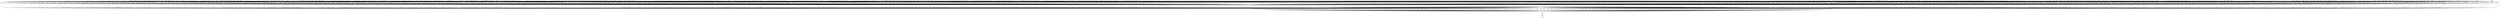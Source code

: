 digraph {
	ID00000 -> ID00166 ;
	ID00093 -> ID00166 ;
	ID00147 -> ID00167 ;
	ID00000 -> ID00167 ;
	ID00001 -> ID00168 ;
	ID00050 -> ID00168 ;
	ID00070 -> ID00169 ;
	ID00001 -> ID00169 ;
	ID00001 -> ID00170 ;
	ID00103 -> ID00170 ;
	ID00126 -> ID00171 ;
	ID00001 -> ID00171 ;
	ID00136 -> ID00172 ;
	ID00001 -> ID00172 ;
	ID00012 -> ID00173 ;
	ID00002 -> ID00173 ;
	ID00002 -> ID00174 ;
	ID00022 -> ID00174 ;
	ID00035 -> ID00175 ;
	ID00002 -> ID00175 ;
	ID00002 -> ID00176 ;
	ID00066 -> ID00176 ;
	ID00002 -> ID00177 ;
	ID00092 -> ID00177 ;
	ID00105 -> ID00178 ;
	ID00002 -> ID00178 ;
	ID00137 -> ID00179 ;
	ID00002 -> ID00179 ;
	ID00148 -> ID00180 ;
	ID00002 -> ID00180 ;
	ID00012 -> ID00181 ;
	ID00003 -> ID00181 ;
	ID00035 -> ID00182 ;
	ID00003 -> ID00182 ;
	ID00043 -> ID00183 ;
	ID00003 -> ID00183 ;
	ID00080 -> ID00184 ;
	ID00003 -> ID00184 ;
	ID00103 -> ID00185 ;
	ID00003 -> ID00185 ;
	ID00004 -> ID00186 ;
	ID00029 -> ID00186 ;
	ID00051 -> ID00187 ;
	ID00004 -> ID00187 ;
	ID00119 -> ID00188 ;
	ID00004 -> ID00188 ;
	ID00004 -> ID00189 ;
	ID00134 -> ID00189 ;
	ID00005 -> ID00190 ;
	ID00039 -> ID00190 ;
	ID00094 -> ID00191 ;
	ID00005 -> ID00191 ;
	ID00119 -> ID00192 ;
	ID00005 -> ID00192 ;
	ID00157 -> ID00193 ;
	ID00005 -> ID00193 ;
	ID00158 -> ID00194 ;
	ID00005 -> ID00194 ;
	ID00165 -> ID00195 ;
	ID00005 -> ID00195 ;
	ID00006 -> ID00196 ;
	ID00085 -> ID00196 ;
	ID00148 -> ID00197 ;
	ID00006 -> ID00197 ;
	ID00022 -> ID00198 ;
	ID00007 -> ID00198 ;
	ID00025 -> ID00199 ;
	ID00007 -> ID00199 ;
	ID00044 -> ID00200 ;
	ID00007 -> ID00200 ;
	ID00075 -> ID00201 ;
	ID00007 -> ID00201 ;
	ID00082 -> ID00202 ;
	ID00007 -> ID00202 ;
	ID00101 -> ID00203 ;
	ID00007 -> ID00203 ;
	ID00105 -> ID00204 ;
	ID00007 -> ID00204 ;
	ID00129 -> ID00205 ;
	ID00007 -> ID00205 ;
	ID00132 -> ID00206 ;
	ID00007 -> ID00206 ;
	ID00158 -> ID00207 ;
	ID00007 -> ID00207 ;
	ID00002 -> ID00208 ;
	ID00008 -> ID00208 ;
	ID00039 -> ID00209 ;
	ID00008 -> ID00209 ;
	ID00088 -> ID00210 ;
	ID00008 -> ID00210 ;
	ID00109 -> ID00211 ;
	ID00008 -> ID00211 ;
	ID00128 -> ID00212 ;
	ID00008 -> ID00212 ;
	ID00020 -> ID00213 ;
	ID00009 -> ID00213 ;
	ID00043 -> ID00214 ;
	ID00009 -> ID00214 ;
	ID00074 -> ID00215 ;
	ID00009 -> ID00215 ;
	ID00115 -> ID00216 ;
	ID00009 -> ID00216 ;
	ID00000 -> ID00217 ;
	ID00010 -> ID00217 ;
	ID00010 -> ID00218 ;
	ID00019 -> ID00218 ;
	ID00030 -> ID00219 ;
	ID00010 -> ID00219 ;
	ID00034 -> ID00220 ;
	ID00010 -> ID00220 ;
	ID00137 -> ID00221 ;
	ID00010 -> ID00221 ;
	ID00010 -> ID00222 ;
	ID00141 -> ID00222 ;
	ID00021 -> ID00223 ;
	ID00011 -> ID00223 ;
	ID00011 -> ID00224 ;
	ID00029 -> ID00224 ;
	ID00011 -> ID00225 ;
	ID00051 -> ID00225 ;
	ID00011 -> ID00226 ;
	ID00052 -> ID00226 ;
	ID00094 -> ID00227 ;
	ID00011 -> ID00227 ;
	ID00012 -> ID00228 ;
	ID00128 -> ID00228 ;
	ID00148 -> ID00229 ;
	ID00012 -> ID00229 ;
	ID00013 -> ID00230 ;
	ID00008 -> ID00230 ;
	ID00040 -> ID00231 ;
	ID00013 -> ID00231 ;
	ID00013 -> ID00232 ;
	ID00072 -> ID00232 ;
	ID00118 -> ID00233 ;
	ID00013 -> ID00233 ;
	ID00124 -> ID00234 ;
	ID00013 -> ID00234 ;
	ID00013 -> ID00235 ;
	ID00131 -> ID00235 ;
	ID00013 -> ID00236 ;
	ID00154 -> ID00236 ;
	ID00014 -> ID00237 ;
	ID00003 -> ID00237 ;
	ID00101 -> ID00238 ;
	ID00014 -> ID00238 ;
	ID00109 -> ID00239 ;
	ID00014 -> ID00239 ;
	ID00113 -> ID00240 ;
	ID00014 -> ID00240 ;
	ID00139 -> ID00241 ;
	ID00014 -> ID00241 ;
	ID00014 -> ID00242 ;
	ID00142 -> ID00242 ;
	ID00005 -> ID00243 ;
	ID00015 -> ID00243 ;
	ID00044 -> ID00244 ;
	ID00015 -> ID00244 ;
	ID00088 -> ID00245 ;
	ID00015 -> ID00245 ;
	ID00103 -> ID00246 ;
	ID00015 -> ID00246 ;
	ID00015 -> ID00247 ;
	ID00111 -> ID00247 ;
	ID00137 -> ID00248 ;
	ID00015 -> ID00248 ;
	ID00015 -> ID00249 ;
	ID00151 -> ID00249 ;
	ID00016 -> ID00250 ;
	ID00120 -> ID00250 ;
	ID00035 -> ID00251 ;
	ID00017 -> ID00251 ;
	ID00094 -> ID00252 ;
	ID00017 -> ID00252 ;
	ID00117 -> ID00253 ;
	ID00017 -> ID00253 ;
	ID00126 -> ID00254 ;
	ID00017 -> ID00254 ;
	ID00017 -> ID00255 ;
	ID00131 -> ID00255 ;
	ID00017 -> ID00256 ;
	ID00153 -> ID00256 ;
	ID00078 -> ID00257 ;
	ID00018 -> ID00257 ;
	ID00114 -> ID00258 ;
	ID00018 -> ID00258 ;
	ID00116 -> ID00259 ;
	ID00018 -> ID00259 ;
	ID00009 -> ID00260 ;
	ID00019 -> ID00260 ;
	ID00030 -> ID00261 ;
	ID00019 -> ID00261 ;
	ID00108 -> ID00262 ;
	ID00019 -> ID00262 ;
	ID00109 -> ID00263 ;
	ID00019 -> ID00263 ;
	ID00111 -> ID00264 ;
	ID00019 -> ID00264 ;
	ID00120 -> ID00265 ;
	ID00019 -> ID00265 ;
	ID00020 -> ID00266 ;
	ID00020 -> ID00267 ;
	ID00023 -> ID00267 ;
	ID00126 -> ID00268 ;
	ID00020 -> ID00268 ;
	ID00147 -> ID00269 ;
	ID00020 -> ID00269 ;
	ID00021 -> ID00270 ;
	ID00011 -> ID00270 ;
	ID00021 -> ID00271 ;
	ID00013 -> ID00271 ;
	ID00097 -> ID00272 ;
	ID00021 -> ID00272 ;
	ID00022 -> ID00273 ;
	ID00056 -> ID00273 ;
	ID00022 -> ID00274 ;
	ID00083 -> ID00274 ;
	ID00116 -> ID00275 ;
	ID00022 -> ID00275 ;
	ID00022 -> ID00276 ;
	ID00158 -> ID00276 ;
	ID00023 -> ID00277 ;
	ID00027 -> ID00277 ;
	ID00023 -> ID00278 ;
	ID00073 -> ID00278 ;
	ID00023 -> ID00279 ;
	ID00077 -> ID00279 ;
	ID00081 -> ID00280 ;
	ID00023 -> ID00280 ;
	ID00023 -> ID00281 ;
	ID00083 -> ID00281 ;
	ID00115 -> ID00282 ;
	ID00023 -> ID00282 ;
	ID00023 -> ID00283 ;
	ID00123 -> ID00283 ;
	ID00129 -> ID00284 ;
	ID00023 -> ID00284 ;
	ID00023 -> ID00285 ;
	ID00130 -> ID00285 ;
	ID00024 -> ID00286 ;
	ID00028 -> ID00286 ;
	ID00044 -> ID00287 ;
	ID00024 -> ID00287 ;
	ID00024 -> ID00288 ;
	ID00056 -> ID00288 ;
	ID00024 -> ID00289 ;
	ID00091 -> ID00289 ;
	ID00017 -> ID00290 ;
	ID00026 -> ID00290 ;
	ID00061 -> ID00291 ;
	ID00026 -> ID00291 ;
	ID00096 -> ID00292 ;
	ID00026 -> ID00292 ;
	ID00117 -> ID00293 ;
	ID00026 -> ID00293 ;
	ID00010 -> ID00294 ;
	ID00027 -> ID00294 ;
	ID00032 -> ID00295 ;
	ID00027 -> ID00295 ;
	ID00044 -> ID00296 ;
	ID00027 -> ID00296 ;
	ID00108 -> ID00297 ;
	ID00027 -> ID00297 ;
	ID00146 -> ID00298 ;
	ID00027 -> ID00298 ;
	ID00000 -> ID00299 ;
	ID00028 -> ID00299 ;
	ID00028 -> ID00300 ;
	ID00049 -> ID00300 ;
	ID00028 -> ID00301 ;
	ID00067 -> ID00301 ;
	ID00028 -> ID00302 ;
	ID00084 -> ID00302 ;
	ID00046 -> ID00303 ;
	ID00030 -> ID00303 ;
	ID00126 -> ID00304 ;
	ID00030 -> ID00304 ;
	ID00002 -> ID00305 ;
	ID00031 -> ID00305 ;
	ID00031 -> ID00306 ;
	ID00047 -> ID00306 ;
	ID00032 -> ID00307 ;
	ID00000 -> ID00307 ;
	ID00032 -> ID00308 ;
	ID00062 -> ID00308 ;
	ID00032 -> ID00309 ;
	ID00078 -> ID00309 ;
	ID00032 -> ID00310 ;
	ID00160 -> ID00310 ;
	ID00033 -> ID00311 ;
	ID00031 -> ID00311 ;
	ID00059 -> ID00312 ;
	ID00033 -> ID00312 ;
	ID00033 -> ID00313 ;
	ID00083 -> ID00313 ;
	ID00034 -> ID00314 ;
	ID00078 -> ID00314 ;
	ID00034 -> ID00315 ;
	ID00121 -> ID00315 ;
	ID00034 -> ID00316 ;
	ID00133 -> ID00316 ;
	ID00034 -> ID00317 ;
	ID00148 -> ID00317 ;
	ID00035 -> ID00318 ;
	ID00038 -> ID00318 ;
	ID00035 -> ID00319 ;
	ID00048 -> ID00319 ;
	ID00035 -> ID00320 ;
	ID00062 -> ID00320 ;
	ID00035 -> ID00321 ;
	ID00064 -> ID00321 ;
	ID00035 -> ID00322 ;
	ID00142 -> ID00322 ;
	ID00035 -> ID00323 ;
	ID00156 -> ID00323 ;
	ID00058 -> ID00324 ;
	ID00036 -> ID00324 ;
	ID00070 -> ID00325 ;
	ID00036 -> ID00325 ;
	ID00036 -> ID00326 ;
	ID00163 -> ID00326 ;
	ID00015 -> ID00327 ;
	ID00037 -> ID00327 ;
	ID00040 -> ID00328 ;
	ID00037 -> ID00328 ;
	ID00057 -> ID00329 ;
	ID00037 -> ID00329 ;
	ID00081 -> ID00330 ;
	ID00037 -> ID00330 ;
	ID00148 -> ID00331 ;
	ID00037 -> ID00331 ;
	ID00051 -> ID00332 ;
	ID00038 -> ID00332 ;
	ID00038 -> ID00333 ;
	ID00083 -> ID00333 ;
	ID00118 -> ID00334 ;
	ID00038 -> ID00334 ;
	ID00038 -> ID00335 ;
	ID00143 -> ID00335 ;
	ID00023 -> ID00336 ;
	ID00039 -> ID00336 ;
	ID00039 -> ID00337 ;
	ID00078 -> ID00338 ;
	ID00039 -> ID00338 ;
	ID00079 -> ID00339 ;
	ID00039 -> ID00339 ;
	ID00039 -> ID00340 ;
	ID00093 -> ID00340 ;
	ID00114 -> ID00341 ;
	ID00039 -> ID00341 ;
	ID00151 -> ID00342 ;
	ID00039 -> ID00342 ;
	ID00154 -> ID00343 ;
	ID00039 -> ID00343 ;
	ID00040 -> ID00344 ;
	ID00049 -> ID00344 ;
	ID00098 -> ID00345 ;
	ID00040 -> ID00345 ;
	ID00040 -> ID00346 ;
	ID00154 -> ID00346 ;
	ID00040 -> ID00347 ;
	ID00155 -> ID00347 ;
	ID00021 -> ID00348 ;
	ID00041 -> ID00348 ;
	ID00022 -> ID00349 ;
	ID00041 -> ID00349 ;
	ID00058 -> ID00350 ;
	ID00041 -> ID00350 ;
	ID00041 -> ID00351 ;
	ID00078 -> ID00351 ;
	ID00082 -> ID00352 ;
	ID00041 -> ID00352 ;
	ID00041 -> ID00353 ;
	ID00133 -> ID00353 ;
	ID00042 -> ID00354 ;
	ID00006 -> ID00354 ;
	ID00042 -> ID00355 ;
	ID00164 -> ID00355 ;
	ID00043 -> ID00356 ;
	ID00015 -> ID00356 ;
	ID00043 -> ID00357 ;
	ID00066 -> ID00357 ;
	ID00043 -> ID00358 ;
	ID00121 -> ID00358 ;
	ID00043 -> ID00359 ;
	ID00126 -> ID00359 ;
	ID00043 -> ID00360 ;
	ID00152 -> ID00360 ;
	ID00043 -> ID00361 ;
	ID00165 -> ID00361 ;
	ID00044 -> ID00362 ;
	ID00061 -> ID00362 ;
	ID00044 -> ID00363 ;
	ID00165 -> ID00363 ;
	ID00045 -> ID00364 ;
	ID00121 -> ID00364 ;
	ID00045 -> ID00365 ;
	ID00123 -> ID00365 ;
	ID00148 -> ID00366 ;
	ID00045 -> ID00366 ;
	ID00136 -> ID00367 ;
	ID00046 -> ID00367 ;
	ID00046 -> ID00368 ;
	ID00154 -> ID00368 ;
	ID00029 -> ID00369 ;
	ID00047 -> ID00369 ;
	ID00047 -> ID00370 ;
	ID00039 -> ID00370 ;
	ID00047 -> ID00371 ;
	ID00083 -> ID00371 ;
	ID00097 -> ID00372 ;
	ID00047 -> ID00372 ;
	ID00102 -> ID00373 ;
	ID00047 -> ID00373 ;
	ID00147 -> ID00374 ;
	ID00047 -> ID00374 ;
	ID00160 -> ID00375 ;
	ID00047 -> ID00375 ;
	ID00058 -> ID00376 ;
	ID00048 -> ID00376 ;
	ID00048 -> ID00377 ;
	ID00068 -> ID00377 ;
	ID00090 -> ID00378 ;
	ID00048 -> ID00378 ;
	ID00110 -> ID00379 ;
	ID00048 -> ID00379 ;
	ID00153 -> ID00380 ;
	ID00048 -> ID00380 ;
	ID00040 -> ID00381 ;
	ID00049 -> ID00381 ;
	ID00089 -> ID00382 ;
	ID00049 -> ID00382 ;
	ID00050 -> ID00383 ;
	ID00048 -> ID00383 ;
	ID00081 -> ID00384 ;
	ID00050 -> ID00384 ;
	ID00089 -> ID00385 ;
	ID00050 -> ID00385 ;
	ID00114 -> ID00386 ;
	ID00050 -> ID00386 ;
	ID00117 -> ID00387 ;
	ID00050 -> ID00387 ;
	ID00050 -> ID00388 ;
	ID00145 -> ID00388 ;
	ID00059 -> ID00389 ;
	ID00051 -> ID00389 ;
	ID00095 -> ID00390 ;
	ID00051 -> ID00390 ;
	ID00118 -> ID00391 ;
	ID00051 -> ID00391 ;
	ID00052 -> ID00392 ;
	ID00037 -> ID00392 ;
	ID00042 -> ID00393 ;
	ID00052 -> ID00393 ;
	ID00115 -> ID00394 ;
	ID00052 -> ID00394 ;
	ID00053 -> ID00395 ;
	ID00039 -> ID00395 ;
	ID00059 -> ID00396 ;
	ID00053 -> ID00396 ;
	ID00082 -> ID00397 ;
	ID00053 -> ID00397 ;
	ID00099 -> ID00398 ;
	ID00053 -> ID00398 ;
	ID00053 -> ID00399 ;
	ID00134 -> ID00399 ;
	ID00147 -> ID00400 ;
	ID00053 -> ID00400 ;
	ID00053 -> ID00401 ;
	ID00163 -> ID00401 ;
	ID00016 -> ID00402 ;
	ID00054 -> ID00402 ;
	ID00037 -> ID00403 ;
	ID00054 -> ID00403 ;
	ID00101 -> ID00404 ;
	ID00054 -> ID00404 ;
	ID00150 -> ID00405 ;
	ID00054 -> ID00405 ;
	ID00081 -> ID00406 ;
	ID00055 -> ID00406 ;
	ID00110 -> ID00407 ;
	ID00055 -> ID00407 ;
	ID00156 -> ID00408 ;
	ID00055 -> ID00408 ;
	ID00004 -> ID00409 ;
	ID00056 -> ID00409 ;
	ID00056 -> ID00410 ;
	ID00037 -> ID00410 ;
	ID00056 -> ID00411 ;
	ID00055 -> ID00411 ;
	ID00060 -> ID00412 ;
	ID00056 -> ID00412 ;
	ID00056 -> ID00413 ;
	ID00150 -> ID00413 ;
	ID00057 -> ID00414 ;
	ID00072 -> ID00414 ;
	ID00105 -> ID00415 ;
	ID00057 -> ID00415 ;
	ID00156 -> ID00416 ;
	ID00057 -> ID00416 ;
	ID00058 -> ID00417 ;
	ID00027 -> ID00417 ;
	ID00058 -> ID00418 ;
	ID00056 -> ID00418 ;
	ID00127 -> ID00419 ;
	ID00058 -> ID00419 ;
	ID00059 -> ID00420 ;
	ID00090 -> ID00420 ;
	ID00060 -> ID00421 ;
	ID00036 -> ID00421 ;
	ID00060 -> ID00422 ;
	ID00063 -> ID00422 ;
	ID00114 -> ID00423 ;
	ID00060 -> ID00423 ;
	ID00060 -> ID00424 ;
	ID00131 -> ID00424 ;
	ID00060 -> ID00425 ;
	ID00165 -> ID00425 ;
	ID00020 -> ID00426 ;
	ID00061 -> ID00426 ;
	ID00044 -> ID00427 ;
	ID00061 -> ID00427 ;
	ID00061 -> ID00428 ;
	ID00075 -> ID00428 ;
	ID00125 -> ID00429 ;
	ID00061 -> ID00429 ;
	ID00061 -> ID00430 ;
	ID00150 -> ID00430 ;
	ID00041 -> ID00431 ;
	ID00062 -> ID00431 ;
	ID00109 -> ID00432 ;
	ID00062 -> ID00432 ;
	ID00063 -> ID00433 ;
	ID00123 -> ID00433 ;
	ID00130 -> ID00434 ;
	ID00063 -> ID00434 ;
	ID00063 -> ID00435 ;
	ID00142 -> ID00435 ;
	ID00147 -> ID00436 ;
	ID00063 -> ID00436 ;
	ID00063 -> ID00437 ;
	ID00150 -> ID00437 ;
	ID00158 -> ID00438 ;
	ID00063 -> ID00438 ;
	ID00064 -> ID00439 ;
	ID00049 -> ID00439 ;
	ID00087 -> ID00440 ;
	ID00064 -> ID00440 ;
	ID00102 -> ID00441 ;
	ID00064 -> ID00441 ;
	ID00126 -> ID00442 ;
	ID00064 -> ID00442 ;
	ID00130 -> ID00443 ;
	ID00064 -> ID00443 ;
	ID00064 -> ID00444 ;
	ID00133 -> ID00444 ;
	ID00140 -> ID00445 ;
	ID00064 -> ID00445 ;
	ID00017 -> ID00446 ;
	ID00065 -> ID00446 ;
	ID00122 -> ID00447 ;
	ID00065 -> ID00447 ;
	ID00139 -> ID00448 ;
	ID00065 -> ID00448 ;
	ID00141 -> ID00449 ;
	ID00065 -> ID00449 ;
	ID00021 -> ID00450 ;
	ID00066 -> ID00450 ;
	ID00022 -> ID00451 ;
	ID00066 -> ID00451 ;
	ID00158 -> ID00452 ;
	ID00066 -> ID00452 ;
	ID00164 -> ID00453 ;
	ID00066 -> ID00453 ;
	ID00002 -> ID00454 ;
	ID00067 -> ID00454 ;
	ID00047 -> ID00455 ;
	ID00067 -> ID00455 ;
	ID00058 -> ID00456 ;
	ID00067 -> ID00456 ;
	ID00072 -> ID00457 ;
	ID00067 -> ID00457 ;
	ID00084 -> ID00458 ;
	ID00067 -> ID00458 ;
	ID00120 -> ID00459 ;
	ID00067 -> ID00459 ;
	ID00069 -> ID00460 ;
	ID00003 -> ID00460 ;
	ID00069 -> ID00461 ;
	ID00059 -> ID00461 ;
	ID00069 -> ID00462 ;
	ID00139 -> ID00462 ;
	ID00070 -> ID00463 ;
	ID00049 -> ID00463 ;
	ID00070 -> ID00464 ;
	ID00059 -> ID00464 ;
	ID00070 -> ID00465 ;
	ID00075 -> ID00465 ;
	ID00070 -> ID00466 ;
	ID00138 -> ID00466 ;
	ID00071 -> ID00467 ;
	ID00074 -> ID00467 ;
	ID00071 -> ID00468 ;
	ID00104 -> ID00468 ;
	ID00127 -> ID00469 ;
	ID00071 -> ID00469 ;
	ID00071 -> ID00470 ;
	ID00131 -> ID00470 ;
	ID00071 -> ID00471 ;
	ID00136 -> ID00471 ;
	ID00113 -> ID00472 ;
	ID00072 -> ID00472 ;
	ID00138 -> ID00473 ;
	ID00072 -> ID00473 ;
	ID00017 -> ID00474 ;
	ID00073 -> ID00474 ;
	ID00129 -> ID00475 ;
	ID00073 -> ID00475 ;
	ID00138 -> ID00476 ;
	ID00073 -> ID00476 ;
	ID00074 -> ID00477 ;
	ID00068 -> ID00477 ;
	ID00119 -> ID00478 ;
	ID00074 -> ID00478 ;
	ID00159 -> ID00479 ;
	ID00074 -> ID00479 ;
	ID00021 -> ID00480 ;
	ID00075 -> ID00480 ;
	ID00077 -> ID00481 ;
	ID00075 -> ID00481 ;
	ID00076 -> ID00482 ;
	ID00067 -> ID00482 ;
	ID00148 -> ID00483 ;
	ID00076 -> ID00483 ;
	ID00010 -> ID00484 ;
	ID00077 -> ID00484 ;
	ID00023 -> ID00485 ;
	ID00077 -> ID00485 ;
	ID00026 -> ID00486 ;
	ID00077 -> ID00486 ;
	ID00088 -> ID00487 ;
	ID00077 -> ID00487 ;
	ID00041 -> ID00488 ;
	ID00078 -> ID00488 ;
	ID00078 -> ID00489 ;
	ID00064 -> ID00489 ;
	ID00071 -> ID00490 ;
	ID00078 -> ID00490 ;
	ID00119 -> ID00491 ;
	ID00079 -> ID00491 ;
	ID00080 -> ID00492 ;
	ID00041 -> ID00492 ;
	ID00080 -> ID00493 ;
	ID00042 -> ID00493 ;
	ID00080 -> ID00494 ;
	ID00064 -> ID00494 ;
	ID00080 -> ID00495 ;
	ID00119 -> ID00495 ;
	ID00127 -> ID00496 ;
	ID00080 -> ID00496 ;
	ID00081 -> ID00497 ;
	ID00011 -> ID00497 ;
	ID00081 -> ID00498 ;
	ID00016 -> ID00498 ;
	ID00081 -> ID00499 ;
	ID00027 -> ID00499 ;
	ID00081 -> ID00500 ;
	ID00087 -> ID00500 ;
	ID00108 -> ID00501 ;
	ID00081 -> ID00501 ;
	ID00082 -> ID00502 ;
	ID00047 -> ID00502 ;
	ID00082 -> ID00503 ;
	ID00098 -> ID00503 ;
	ID00082 -> ID00504 ;
	ID00104 -> ID00504 ;
	ID00082 -> ID00505 ;
	ID00162 -> ID00505 ;
	ID00083 -> ID00506 ;
	ID00112 -> ID00506 ;
	ID00141 -> ID00507 ;
	ID00083 -> ID00507 ;
	ID00015 -> ID00508 ;
	ID00084 -> ID00508 ;
	ID00035 -> ID00509 ;
	ID00084 -> ID00509 ;
	ID00084 -> ID00510 ;
	ID00065 -> ID00510 ;
	ID00080 -> ID00511 ;
	ID00084 -> ID00511 ;
	ID00117 -> ID00512 ;
	ID00084 -> ID00512 ;
	ID00148 -> ID00513 ;
	ID00084 -> ID00513 ;
	ID00000 -> ID00514 ;
	ID00085 -> ID00514 ;
	ID00002 -> ID00515 ;
	ID00085 -> ID00515 ;
	ID00018 -> ID00516 ;
	ID00085 -> ID00516 ;
	ID00054 -> ID00517 ;
	ID00085 -> ID00517 ;
	ID00065 -> ID00518 ;
	ID00085 -> ID00518 ;
	ID00074 -> ID00519 ;
	ID00085 -> ID00519 ;
	ID00122 -> ID00520 ;
	ID00085 -> ID00520 ;
	ID00135 -> ID00521 ;
	ID00085 -> ID00521 ;
	ID00137 -> ID00522 ;
	ID00085 -> ID00522 ;
	ID00035 -> ID00523 ;
	ID00086 -> ID00523 ;
	ID00069 -> ID00524 ;
	ID00086 -> ID00524 ;
	ID00074 -> ID00525 ;
	ID00086 -> ID00525 ;
	ID00101 -> ID00526 ;
	ID00086 -> ID00526 ;
	ID00115 -> ID00527 ;
	ID00086 -> ID00527 ;
	ID00117 -> ID00528 ;
	ID00086 -> ID00528 ;
	ID00154 -> ID00529 ;
	ID00086 -> ID00529 ;
	ID00026 -> ID00530 ;
	ID00087 -> ID00530 ;
	ID00041 -> ID00531 ;
	ID00087 -> ID00531 ;
	ID00113 -> ID00532 ;
	ID00087 -> ID00532 ;
	ID00069 -> ID00533 ;
	ID00088 -> ID00533 ;
	ID00031 -> ID00534 ;
	ID00089 -> ID00534 ;
	ID00080 -> ID00535 ;
	ID00089 -> ID00535 ;
	ID00128 -> ID00536 ;
	ID00089 -> ID00536 ;
	ID00020 -> ID00537 ;
	ID00090 -> ID00537 ;
	ID00115 -> ID00538 ;
	ID00090 -> ID00538 ;
	ID00143 -> ID00539 ;
	ID00090 -> ID00539 ;
	ID00153 -> ID00540 ;
	ID00090 -> ID00540 ;
	ID00077 -> ID00541 ;
	ID00091 -> ID00541 ;
	ID00115 -> ID00542 ;
	ID00091 -> ID00542 ;
	ID00133 -> ID00543 ;
	ID00091 -> ID00543 ;
	ID00022 -> ID00544 ;
	ID00092 -> ID00544 ;
	ID00036 -> ID00545 ;
	ID00092 -> ID00545 ;
	ID00050 -> ID00546 ;
	ID00092 -> ID00546 ;
	ID00132 -> ID00547 ;
	ID00092 -> ID00547 ;
	ID00050 -> ID00548 ;
	ID00093 -> ID00548 ;
	ID00074 -> ID00549 ;
	ID00093 -> ID00549 ;
	ID00136 -> ID00550 ;
	ID00093 -> ID00550 ;
	ID00094 -> ID00551 ;
	ID00030 -> ID00551 ;
	ID00094 -> ID00552 ;
	ID00059 -> ID00552 ;
	ID00094 -> ID00553 ;
	ID00105 -> ID00553 ;
	ID00094 -> ID00554 ;
	ID00121 -> ID00554 ;
	ID00094 -> ID00555 ;
	ID00151 -> ID00555 ;
	ID00095 -> ID00556 ;
	ID00032 -> ID00556 ;
	ID00096 -> ID00557 ;
	ID00061 -> ID00557 ;
	ID00096 -> ID00558 ;
	ID00101 -> ID00558 ;
	ID00097 -> ID00559 ;
	ID00014 -> ID00559 ;
	ID00097 -> ID00560 ;
	ID00016 -> ID00560 ;
	ID00106 -> ID00561 ;
	ID00097 -> ID00561 ;
	ID00097 -> ID00562 ;
	ID00132 -> ID00562 ;
	ID00098 -> ID00563 ;
	ID00019 -> ID00563 ;
	ID00098 -> ID00564 ;
	ID00057 -> ID00564 ;
	ID00098 -> ID00565 ;
	ID00086 -> ID00565 ;
	ID00107 -> ID00566 ;
	ID00098 -> ID00566 ;
	ID00098 -> ID00567 ;
	ID00130 -> ID00567 ;
	ID00098 -> ID00568 ;
	ID00132 -> ID00568 ;
	ID00148 -> ID00569 ;
	ID00098 -> ID00569 ;
	ID00099 -> ID00570 ;
	ID00041 -> ID00570 ;
	ID00099 -> ID00571 ;
	ID00073 -> ID00571 ;
	ID00099 -> ID00572 ;
	ID00102 -> ID00572 ;
	ID00109 -> ID00573 ;
	ID00099 -> ID00573 ;
	ID00099 -> ID00574 ;
	ID00123 -> ID00574 ;
	ID00016 -> ID00575 ;
	ID00100 -> ID00575 ;
	ID00100 -> ID00576 ;
	ID00051 -> ID00576 ;
	ID00100 -> ID00577 ;
	ID00083 -> ID00577 ;
	ID00127 -> ID00578 ;
	ID00100 -> ID00578 ;
	ID00100 -> ID00579 ;
	ID00144 -> ID00579 ;
	ID00100 -> ID00580 ;
	ID00151 -> ID00580 ;
	ID00080 -> ID00581 ;
	ID00101 -> ID00581 ;
	ID00137 -> ID00582 ;
	ID00101 -> ID00582 ;
	ID00138 -> ID00583 ;
	ID00101 -> ID00583 ;
	ID00147 -> ID00584 ;
	ID00101 -> ID00584 ;
	ID00101 -> ID00585 ;
	ID00154 -> ID00585 ;
	ID00021 -> ID00586 ;
	ID00102 -> ID00586 ;
	ID00042 -> ID00587 ;
	ID00102 -> ID00587 ;
	ID00102 -> ID00588 ;
	ID00076 -> ID00588 ;
	ID00102 -> ID00589 ;
	ID00122 -> ID00589 ;
	ID00012 -> ID00590 ;
	ID00103 -> ID00590 ;
	ID00103 -> ID00591 ;
	ID00042 -> ID00591 ;
	ID00105 -> ID00592 ;
	ID00103 -> ID00592 ;
	ID00104 -> ID00593 ;
	ID00005 -> ID00593 ;
	ID00147 -> ID00594 ;
	ID00104 -> ID00594 ;
	ID00070 -> ID00595 ;
	ID00105 -> ID00595 ;
	ID00105 -> ID00596 ;
	ID00073 -> ID00596 ;
	ID00106 -> ID00597 ;
	ID00105 -> ID00597 ;
	ID00105 -> ID00598 ;
	ID00123 -> ID00598 ;
	ID00106 -> ID00599 ;
	ID00086 -> ID00599 ;
	ID00106 -> ID00600 ;
	ID00165 -> ID00600 ;
	ID00107 -> ID00601 ;
	ID00012 -> ID00601 ;
	ID00107 -> ID00602 ;
	ID00041 -> ID00602 ;
	ID00071 -> ID00603 ;
	ID00107 -> ID00603 ;
	ID00113 -> ID00604 ;
	ID00107 -> ID00604 ;
	ID00148 -> ID00605 ;
	ID00107 -> ID00605 ;
	ID00034 -> ID00606 ;
	ID00108 -> ID00606 ;
	ID00044 -> ID00607 ;
	ID00108 -> ID00607 ;
	ID00108 -> ID00608 ;
	ID00066 -> ID00608 ;
	ID00108 -> ID00609 ;
	ID00100 -> ID00609 ;
	ID00109 -> ID00610 ;
	ID00009 -> ID00610 ;
	ID00109 -> ID00611 ;
	ID00123 -> ID00611 ;
	ID00025 -> ID00612 ;
	ID00110 -> ID00612 ;
	ID00129 -> ID00613 ;
	ID00110 -> ID00613 ;
	ID00085 -> ID00614 ;
	ID00111 -> ID00614 ;
	ID00115 -> ID00615 ;
	ID00111 -> ID00615 ;
	ID00148 -> ID00616 ;
	ID00111 -> ID00616 ;
	ID00033 -> ID00617 ;
	ID00112 -> ID00617 ;
	ID00121 -> ID00618 ;
	ID00112 -> ID00618 ;
	ID00159 -> ID00619 ;
	ID00112 -> ID00619 ;
	ID00113 -> ID00620 ;
	ID00029 -> ID00620 ;
	ID00113 -> ID00621 ;
	ID00090 -> ID00621 ;
	ID00095 -> ID00622 ;
	ID00113 -> ID00622 ;
	ID00114 -> ID00623 ;
	ID00113 -> ID00623 ;
	ID00113 -> ID00624 ;
	ID00142 -> ID00624 ;
	ID00114 -> ID00625 ;
	ID00002 -> ID00625 ;
	ID00114 -> ID00626 ;
	ID00026 -> ID00626 ;
	ID00114 -> ID00627 ;
	ID00033 -> ID00627 ;
	ID00114 -> ID00628 ;
	ID00038 -> ID00628 ;
	ID00114 -> ID00629 ;
	ID00121 -> ID00629 ;
	ID00115 -> ID00630 ;
	ID00042 -> ID00630 ;
	ID00115 -> ID00631 ;
	ID00084 -> ID00631 ;
	ID00115 -> ID00632 ;
	ID00099 -> ID00632 ;
	ID00116 -> ID00633 ;
	ID00115 -> ID00633 ;
	ID00115 -> ID00634 ;
	ID00119 -> ID00634 ;
	ID00115 -> ID00635 ;
	ID00162 -> ID00635 ;
	ID00116 -> ID00636 ;
	ID00023 -> ID00636 ;
	ID00069 -> ID00637 ;
	ID00116 -> ID00637 ;
	ID00116 -> ID00638 ;
	ID00092 -> ID00638 ;
	ID00116 -> ID00639 ;
	ID00099 -> ID00639 ;
	ID00116 -> ID00640 ;
	ID00130 -> ID00640 ;
	ID00116 -> ID00641 ;
	ID00136 -> ID00641 ;
	ID00045 -> ID00642 ;
	ID00117 -> ID00642 ;
	ID00117 -> ID00643 ;
	ID00141 -> ID00643 ;
	ID00118 -> ID00644 ;
	ID00010 -> ID00644 ;
	ID00118 -> ID00645 ;
	ID00036 -> ID00645 ;
	ID00118 -> ID00646 ;
	ID00073 -> ID00646 ;
	ID00118 -> ID00647 ;
	ID00102 -> ID00647 ;
	ID00118 -> ID00648 ;
	ID00128 -> ID00648 ;
	ID00119 -> ID00649 ;
	ID00009 -> ID00649 ;
	ID00119 -> ID00650 ;
	ID00087 -> ID00650 ;
	ID00024 -> ID00651 ;
	ID00120 -> ID00651 ;
	ID00086 -> ID00652 ;
	ID00120 -> ID00652 ;
	ID00110 -> ID00653 ;
	ID00120 -> ID00653 ;
	ID00046 -> ID00654 ;
	ID00121 -> ID00654 ;
	ID00086 -> ID00655 ;
	ID00121 -> ID00655 ;
	ID00108 -> ID00656 ;
	ID00121 -> ID00656 ;
	ID00121 -> ID00657 ;
	ID00111 -> ID00657 ;
	ID00157 -> ID00658 ;
	ID00121 -> ID00658 ;
	ID00004 -> ID00659 ;
	ID00122 -> ID00659 ;
	ID00056 -> ID00660 ;
	ID00122 -> ID00660 ;
	ID00069 -> ID00661 ;
	ID00122 -> ID00661 ;
	ID00091 -> ID00662 ;
	ID00122 -> ID00662 ;
	ID00124 -> ID00663 ;
	ID00122 -> ID00663 ;
	ID00143 -> ID00664 ;
	ID00122 -> ID00664 ;
	ID00123 -> ID00665 ;
	ID00093 -> ID00665 ;
	ID00140 -> ID00666 ;
	ID00123 -> ID00666 ;
	ID00157 -> ID00667 ;
	ID00123 -> ID00667 ;
	ID00124 -> ID00668 ;
	ID00030 -> ID00668 ;
	ID00124 -> ID00669 ;
	ID00031 -> ID00669 ;
	ID00106 -> ID00670 ;
	ID00124 -> ID00670 ;
	ID00125 -> ID00671 ;
	ID00037 -> ID00671 ;
	ID00125 -> ID00672 ;
	ID00103 -> ID00672 ;
	ID00125 -> ID00673 ;
	ID00110 -> ID00673 ;
	ID00125 -> ID00674 ;
	ID00136 -> ID00674 ;
	ID00125 -> ID00675 ;
	ID00157 -> ID00675 ;
	ID00126 -> ID00676 ;
	ID00013 -> ID00676 ;
	ID00126 -> ID00677 ;
	ID00036 -> ID00677 ;
	ID00126 -> ID00678 ;
	ID00065 -> ID00678 ;
	ID00127 -> ID00679 ;
	ID00013 -> ID00679 ;
	ID00127 -> ID00680 ;
	ID00121 -> ID00680 ;
	ID00127 -> ID00681 ;
	ID00145 -> ID00681 ;
	ID00127 -> ID00682 ;
	ID00164 -> ID00682 ;
	ID00128 -> ID00683 ;
	ID00101 -> ID00683 ;
	ID00136 -> ID00684 ;
	ID00128 -> ID00684 ;
	ID00129 -> ID00685 ;
	ID00129 -> ID00686 ;
	ID00140 -> ID00686 ;
	ID00010 -> ID00687 ;
	ID00130 -> ID00687 ;
	ID00116 -> ID00688 ;
	ID00130 -> ID00688 ;
	ID00130 -> ID00689 ;
	ID00132 -> ID00689 ;
	ID00147 -> ID00690 ;
	ID00130 -> ID00690 ;
	ID00002 -> ID00691 ;
	ID00131 -> ID00691 ;
	ID00015 -> ID00692 ;
	ID00131 -> ID00692 ;
	ID00001 -> ID00693 ;
	ID00132 -> ID00693 ;
	ID00045 -> ID00694 ;
	ID00132 -> ID00694 ;
	ID00063 -> ID00695 ;
	ID00132 -> ID00695 ;
	ID00090 -> ID00696 ;
	ID00132 -> ID00696 ;
	ID00123 -> ID00697 ;
	ID00132 -> ID00697 ;
	ID00140 -> ID00698 ;
	ID00132 -> ID00698 ;
	ID00150 -> ID00699 ;
	ID00132 -> ID00699 ;
	ID00030 -> ID00700 ;
	ID00133 -> ID00700 ;
	ID00081 -> ID00701 ;
	ID00133 -> ID00701 ;
	ID00013 -> ID00702 ;
	ID00134 -> ID00702 ;
	ID00029 -> ID00703 ;
	ID00134 -> ID00703 ;
	ID00074 -> ID00704 ;
	ID00134 -> ID00704 ;
	ID00134 -> ID00705 ;
	ID00120 -> ID00705 ;
	ID00126 -> ID00706 ;
	ID00134 -> ID00706 ;
	ID00127 -> ID00707 ;
	ID00134 -> ID00707 ;
	ID00135 -> ID00708 ;
	ID00068 -> ID00708 ;
	ID00080 -> ID00709 ;
	ID00135 -> ID00709 ;
	ID00136 -> ID00710 ;
	ID00036 -> ID00710 ;
	ID00136 -> ID00711 ;
	ID00037 -> ID00711 ;
	ID00136 -> ID00712 ;
	ID00039 -> ID00712 ;
	ID00069 -> ID00713 ;
	ID00136 -> ID00713 ;
	ID00136 -> ID00714 ;
	ID00120 -> ID00714 ;
	ID00148 -> ID00715 ;
	ID00136 -> ID00715 ;
	ID00136 -> ID00716 ;
	ID00157 -> ID00716 ;
	ID00137 -> ID00717 ;
	ID00046 -> ID00717 ;
	ID00137 -> ID00718 ;
	ID00054 -> ID00718 ;
	ID00137 -> ID00719 ;
	ID00124 -> ID00719 ;
	ID00137 -> ID00720 ;
	ID00144 -> ID00720 ;
	ID00138 -> ID00721 ;
	ID00025 -> ID00721 ;
	ID00138 -> ID00722 ;
	ID00039 -> ID00722 ;
	ID00138 -> ID00723 ;
	ID00083 -> ID00723 ;
	ID00138 -> ID00724 ;
	ID00154 -> ID00724 ;
	ID00139 -> ID00725 ;
	ID00051 -> ID00725 ;
	ID00032 -> ID00726 ;
	ID00140 -> ID00726 ;
	ID00081 -> ID00727 ;
	ID00140 -> ID00727 ;
	ID00094 -> ID00728 ;
	ID00140 -> ID00728 ;
	ID00140 -> ID00729 ;
	ID00123 -> ID00729 ;
	ID00139 -> ID00730 ;
	ID00140 -> ID00730 ;
	ID00146 -> ID00731 ;
	ID00140 -> ID00731 ;
	ID00015 -> ID00732 ;
	ID00141 -> ID00732 ;
	ID00062 -> ID00733 ;
	ID00141 -> ID00733 ;
	ID00099 -> ID00734 ;
	ID00141 -> ID00734 ;
	ID00100 -> ID00735 ;
	ID00141 -> ID00735 ;
	ID00141 -> ID00736 ;
	ID00121 -> ID00736 ;
	ID00148 -> ID00737 ;
	ID00141 -> ID00737 ;
	ID00142 -> ID00738 ;
	ID00068 -> ID00738 ;
	ID00142 -> ID00739 ;
	ID00072 -> ID00739 ;
	ID00075 -> ID00740 ;
	ID00142 -> ID00740 ;
	ID00142 -> ID00741 ;
	ID00085 -> ID00741 ;
	ID00142 -> ID00742 ;
	ID00093 -> ID00742 ;
	ID00102 -> ID00743 ;
	ID00142 -> ID00743 ;
	ID00137 -> ID00744 ;
	ID00142 -> ID00744 ;
	ID00001 -> ID00745 ;
	ID00143 -> ID00745 ;
	ID00010 -> ID00746 ;
	ID00143 -> ID00746 ;
	ID00143 -> ID00747 ;
	ID00018 -> ID00747 ;
	ID00097 -> ID00748 ;
	ID00143 -> ID00748 ;
	ID00099 -> ID00749 ;
	ID00143 -> ID00749 ;
	ID00025 -> ID00750 ;
	ID00144 -> ID00750 ;
	ID00048 -> ID00751 ;
	ID00144 -> ID00751 ;
	ID00076 -> ID00752 ;
	ID00144 -> ID00752 ;
	ID00088 -> ID00753 ;
	ID00144 -> ID00753 ;
	ID00015 -> ID00754 ;
	ID00145 -> ID00754 ;
	ID00041 -> ID00755 ;
	ID00145 -> ID00755 ;
	ID00104 -> ID00756 ;
	ID00145 -> ID00756 ;
	ID00130 -> ID00757 ;
	ID00145 -> ID00757 ;
	ID00146 -> ID00758 ;
	ID00019 -> ID00758 ;
	ID00146 -> ID00759 ;
	ID00024 -> ID00759 ;
	ID00146 -> ID00760 ;
	ID00076 -> ID00760 ;
	ID00146 -> ID00761 ;
	ID00123 -> ID00761 ;
	ID00148 -> ID00762 ;
	ID00011 -> ID00762 ;
	ID00148 -> ID00763 ;
	ID00133 -> ID00763 ;
	ID00148 -> ID00764 ;
	ID00143 -> ID00764 ;
	ID00148 -> ID00765 ;
	ID00154 -> ID00765 ;
	ID00149 -> ID00766 ;
	ID00007 -> ID00766 ;
	ID00149 -> ID00767 ;
	ID00015 -> ID00767 ;
	ID00149 -> ID00768 ;
	ID00041 -> ID00768 ;
	ID00149 -> ID00769 ;
	ID00072 -> ID00769 ;
	ID00149 -> ID00770 ;
	ID00128 -> ID00770 ;
	ID00149 -> ID00771 ;
	ID00165 -> ID00771 ;
	ID00022 -> ID00772 ;
	ID00150 -> ID00772 ;
	ID00040 -> ID00773 ;
	ID00150 -> ID00773 ;
	ID00048 -> ID00774 ;
	ID00150 -> ID00774 ;
	ID00067 -> ID00775 ;
	ID00150 -> ID00775 ;
	ID00121 -> ID00776 ;
	ID00150 -> ID00776 ;
	ID00047 -> ID00777 ;
	ID00151 -> ID00777 ;
	ID00151 -> ID00778 ;
	ID00055 -> ID00778 ;
	ID00135 -> ID00779 ;
	ID00151 -> ID00779 ;
	ID00052 -> ID00780 ;
	ID00152 -> ID00780 ;
	ID00104 -> ID00781 ;
	ID00152 -> ID00781 ;
	ID00142 -> ID00782 ;
	ID00152 -> ID00782 ;
	ID00010 -> ID00783 ;
	ID00153 -> ID00783 ;
	ID00153 -> ID00784 ;
	ID00134 -> ID00784 ;
	ID00149 -> ID00785 ;
	ID00153 -> ID00785 ;
	ID00158 -> ID00786 ;
	ID00153 -> ID00786 ;
	ID00046 -> ID00787 ;
	ID00154 -> ID00787 ;
	ID00099 -> ID00788 ;
	ID00154 -> ID00788 ;
	ID00106 -> ID00789 ;
	ID00154 -> ID00789 ;
	ID00164 -> ID00790 ;
	ID00154 -> ID00790 ;
	ID00155 -> ID00791 ;
	ID00047 -> ID00791 ;
	ID00155 -> ID00792 ;
	ID00063 -> ID00792 ;
	ID00155 -> ID00793 ;
	ID00142 -> ID00793 ;
	ID00147 -> ID00794 ;
	ID00155 -> ID00794 ;
	ID00159 -> ID00795 ;
	ID00155 -> ID00795 ;
	ID00156 -> ID00796 ;
	ID00050 -> ID00796 ;
	ID00156 -> ID00797 ;
	ID00055 -> ID00797 ;
	ID00156 -> ID00798 ;
	ID00056 -> ID00798 ;
	ID00130 -> ID00799 ;
	ID00156 -> ID00799 ;
	ID00030 -> ID00800 ;
	ID00157 -> ID00800 ;
	ID00157 -> ID00801 ;
	ID00077 -> ID00801 ;
	ID00107 -> ID00802 ;
	ID00157 -> ID00802 ;
	ID00157 -> ID00803 ;
	ID00155 -> ID00803 ;
	ID00002 -> ID00804 ;
	ID00158 -> ID00804 ;
	ID00158 -> ID00805 ;
	ID00026 -> ID00805 ;
	ID00032 -> ID00806 ;
	ID00158 -> ID00806 ;
	ID00081 -> ID00807 ;
	ID00158 -> ID00807 ;
	ID00105 -> ID00808 ;
	ID00158 -> ID00808 ;
	ID00159 -> ID00809 ;
	ID00029 -> ID00809 ;
	ID00082 -> ID00810 ;
	ID00159 -> ID00810 ;
	ID00127 -> ID00811 ;
	ID00159 -> ID00811 ;
	ID00058 -> ID00812 ;
	ID00160 -> ID00812 ;
	ID00060 -> ID00813 ;
	ID00160 -> ID00813 ;
	ID00160 -> ID00814 ;
	ID00074 -> ID00814 ;
	ID00096 -> ID00815 ;
	ID00161 -> ID00815 ;
	ID00125 -> ID00816 ;
	ID00161 -> ID00816 ;
	ID00062 -> ID00817 ;
	ID00162 -> ID00817 ;
	ID00117 -> ID00818 ;
	ID00162 -> ID00818 ;
	ID00162 -> ID00819 ;
	ID00120 -> ID00819 ;
	ID00128 -> ID00820 ;
	ID00162 -> ID00820 ;
	ID00148 -> ID00821 ;
	ID00162 -> ID00821 ;
	ID00111 -> ID00822 ;
	ID00163 -> ID00822 ;
	ID00164 -> ID00823 ;
	ID00004 -> ID00823 ;
	ID00103 -> ID00824 ;
	ID00164 -> ID00824 ;
	ID00165 -> ID00825 ;
	ID00014 -> ID00825 ;
	ID00165 -> ID00826 ;
	ID00140 -> ID00826 ;
	ID00165 -> ID00827 ;
	ID00163 -> ID00827 ;
	ID00203 -> ID00828 ;
	ID00204 -> ID00828 ;
	ID00201 -> ID00828 ;
	ID00202 -> ID00828 ;
	ID00207 -> ID00828 ;
	ID00208 -> ID00828 ;
	ID00205 -> ID00828 ;
	ID00206 -> ID00828 ;
	ID00306 -> ID00828 ;
	ID00307 -> ID00828 ;
	ID00304 -> ID00828 ;
	ID00305 -> ID00828 ;
	ID00302 -> ID00828 ;
	ID00303 -> ID00828 ;
	ID00200 -> ID00828 ;
	ID00300 -> ID00828 ;
	ID00301 -> ID00828 ;
	ID00600 -> ID00828 ;
	ID00602 -> ID00828 ;
	ID00601 -> ID00828 ;
	ID00604 -> ID00828 ;
	ID00603 -> ID00828 ;
	ID00701 -> ID00828 ;
	ID00700 -> ID00828 ;
	ID00703 -> ID00828 ;
	ID00702 -> ID00828 ;
	ID00502 -> ID00828 ;
	ID00503 -> ID00828 ;
	ID00504 -> ID00828 ;
	ID00505 -> ID00828 ;
	ID00500 -> ID00828 ;
	ID00501 -> ID00828 ;
	ID00400 -> ID00828 ;
	ID00401 -> ID00828 ;
	ID00402 -> ID00828 ;
	ID00403 -> ID00828 ;
	ID00404 -> ID00828 ;
	ID00405 -> ID00828 ;
	ID00406 -> ID00828 ;
	ID00319 -> ID00828 ;
	ID00710 -> ID00828 ;
	ID00509 -> ID00828 ;
	ID00508 -> ID00828 ;
	ID00507 -> ID00828 ;
	ID00506 -> ID00828 ;
	ID00714 -> ID00828 ;
	ID00713 -> ID00828 ;
	ID00712 -> ID00828 ;
	ID00711 -> ID00828 ;
	ID00706 -> ID00828 ;
	ID00511 -> ID00828 ;
	ID00707 -> ID00828 ;
	ID00512 -> ID00828 ;
	ID00704 -> ID00828 ;
	ID00705 -> ID00828 ;
	ID00510 -> ID00828 ;
	ID00320 -> ID00828 ;
	ID00515 -> ID00828 ;
	ID00321 -> ID00828 ;
	ID00516 -> ID00828 ;
	ID00708 -> ID00828 ;
	ID00513 -> ID00828 ;
	ID00709 -> ID00828 ;
	ID00514 -> ID00828 ;
	ID00324 -> ID00828 ;
	ID00325 -> ID00828 ;
	ID00322 -> ID00828 ;
	ID00323 -> ID00828 ;
	ID00328 -> ID00828 ;
	ID00329 -> ID00828 ;
	ID00326 -> ID00828 ;
	ID00327 -> ID00828 ;
	ID00309 -> ID00828 ;
	ID00308 -> ID00828 ;
	ID00518 -> ID00828 ;
	ID00517 -> ID00828 ;
	ID00721 -> ID00828 ;
	ID00720 -> ID00828 ;
	ID00519 -> ID00828 ;
	ID00723 -> ID00828 ;
	ID00722 -> ID00828 ;
	ID00725 -> ID00828 ;
	ID00724 -> ID00828 ;
	ID00715 -> ID00828 ;
	ID00520 -> ID00828 ;
	ID00716 -> ID00828 ;
	ID00521 -> ID00828 ;
	ID00717 -> ID00828 ;
	ID00522 -> ID00828 ;
	ID00718 -> ID00828 ;
	ID00523 -> ID00828 ;
	ID00719 -> ID00828 ;
	ID00524 -> ID00828 ;
	ID00525 -> ID00828 ;
	ID00526 -> ID00828 ;
	ID00310 -> ID00828 ;
	ID00527 -> ID00828 ;
	ID00311 -> ID00828 ;
	ID00312 -> ID00828 ;
	ID00313 -> ID00828 ;
	ID00314 -> ID00828 ;
	ID00315 -> ID00828 ;
	ID00316 -> ID00828 ;
	ID00317 -> ID00828 ;
	ID00318 -> ID00828 ;
	ID00735 -> ID00828 ;
	ID00736 -> ID00828 ;
	ID00733 -> ID00828 ;
	ID00734 -> ID00828 ;
	ID00731 -> ID00828 ;
	ID00732 -> ID00828 ;
	ID00730 -> ID00828 ;
	ID00632 -> ID00828 ;
	ID00633 -> ID00828 ;
	ID00630 -> ID00828 ;
	ID00631 -> ID00828 ;
	ID00636 -> ID00828 ;
	ID00637 -> ID00828 ;
	ID00634 -> ID00828 ;
	ID00635 -> ID00828 ;
	ID00240 -> ID00828 ;
	ID00629 -> ID00828 ;
	ID00628 -> ID00828 ;
	ID00349 -> ID00828 ;
	ID00627 -> ID00828 ;
	ID00348 -> ID00828 ;
	ID00347 -> ID00828 ;
	ID00244 -> ID00828 ;
	ID00346 -> ID00828 ;
	ID00243 -> ID00828 ;
	ID00345 -> ID00828 ;
	ID00242 -> ID00828 ;
	ID00344 -> ID00828 ;
	ID00241 -> ID00828 ;
	ID00343 -> ID00828 ;
	ID00248 -> ID00828 ;
	ID00342 -> ID00828 ;
	ID00247 -> ID00828 ;
	ID00341 -> ID00828 ;
	ID00246 -> ID00828 ;
	ID00340 -> ID00828 ;
	ID00245 -> ID00828 ;
	ID00729 -> ID00828 ;
	ID00728 -> ID00828 ;
	ID00727 -> ID00828 ;
	ID00726 -> ID00828 ;
	ID00249 -> ID00828 ;
	ID00744 -> ID00828 ;
	ID00745 -> ID00828 ;
	ID00746 -> ID00828 ;
	ID00747 -> ID00828 ;
	ID00740 -> ID00828 ;
	ID00741 -> ID00828 ;
	ID00742 -> ID00828 ;
	ID00743 -> ID00828 ;
	ID00640 -> ID00828 ;
	ID00641 -> ID00828 ;
	ID00642 -> ID00828 ;
	ID00643 -> ID00828 ;
	ID00644 -> ID00828 ;
	ID00645 -> ID00828 ;
	ID00646 -> ID00828 ;
	ID00647 -> ID00828 ;
	ID00648 -> ID00828 ;
	ID00639 -> ID00828 ;
	ID00338 -> ID00828 ;
	ID00638 -> ID00828 ;
	ID00337 -> ID00828 ;
	ID00339 -> ID00828 ;
	ID00334 -> ID00828 ;
	ID00231 -> ID00828 ;
	ID00333 -> ID00828 ;
	ID00230 -> ID00828 ;
	ID00336 -> ID00828 ;
	ID00233 -> ID00828 ;
	ID00335 -> ID00828 ;
	ID00232 -> ID00828 ;
	ID00330 -> ID00828 ;
	ID00235 -> ID00828 ;
	ID00234 -> ID00828 ;
	ID00332 -> ID00828 ;
	ID00237 -> ID00828 ;
	ID00331 -> ID00828 ;
	ID00236 -> ID00828 ;
	ID00738 -> ID00828 ;
	ID00239 -> ID00828 ;
	ID00737 -> ID00828 ;
	ID00238 -> ID00828 ;
	ID00739 -> ID00828 ;
	ID00753 -> ID00828 ;
	ID00754 -> ID00828 ;
	ID00751 -> ID00828 ;
	ID00752 -> ID00828 ;
	ID00757 -> ID00828 ;
	ID00758 -> ID00828 ;
	ID00755 -> ID00828 ;
	ID00756 -> ID00828 ;
	ID00614 -> ID00828 ;
	ID00615 -> ID00828 ;
	ID00612 -> ID00828 ;
	ID00613 -> ID00828 ;
	ID00610 -> ID00828 ;
	ID00750 -> ID00828 ;
	ID00611 -> ID00828 ;
	ID00222 -> ID00828 ;
	ID00369 -> ID00828 ;
	ID00221 -> ID00828 ;
	ID00368 -> ID00828 ;
	ID00220 -> ID00828 ;
	ID00367 -> ID00828 ;
	ID00609 -> ID00828 ;
	ID00366 -> ID00828 ;
	ID00608 -> ID00828 ;
	ID00607 -> ID00828 ;
	ID00606 -> ID00828 ;
	ID00605 -> ID00828 ;
	ID00361 -> ID00828 ;
	ID00229 -> ID00828 ;
	ID00360 -> ID00828 ;
	ID00749 -> ID00828 ;
	ID00228 -> ID00828 ;
	ID00748 -> ID00828 ;
	ID00227 -> ID00828 ;
	ID00226 -> ID00828 ;
	ID00365 -> ID00828 ;
	ID00225 -> ID00828 ;
	ID00364 -> ID00828 ;
	ID00224 -> ID00828 ;
	ID00363 -> ID00828 ;
	ID00223 -> ID00828 ;
	ID00362 -> ID00828 ;
	ID00762 -> ID00828 ;
	ID00763 -> ID00828 ;
	ID00764 -> ID00828 ;
	ID00765 -> ID00828 ;
	ID00766 -> ID00828 ;
	ID00209 -> ID00828 ;
	ID00767 -> ID00828 ;
	ID00768 -> ID00828 ;
	ID00769 -> ID00828 ;
	ID00623 -> ID00828 ;
	ID00624 -> ID00828 ;
	ID00625 -> ID00828 ;
	ID00626 -> ID00828 ;
	ID00620 -> ID00828 ;
	ID00760 -> ID00828 ;
	ID00621 -> ID00828 ;
	ID00761 -> ID00828 ;
	ID00622 -> ID00828 ;
	ID00356 -> ID00828 ;
	ID00355 -> ID00828 ;
	ID00358 -> ID00828 ;
	ID00211 -> ID00828 ;
	ID00357 -> ID00828 ;
	ID00210 -> ID00828 ;
	ID00617 -> ID00828 ;
	ID00616 -> ID00828 ;
	ID00359 -> ID00828 ;
	ID00619 -> ID00828 ;
	ID00618 -> ID00828 ;
	ID00217 -> ID00828 ;
	ID00759 -> ID00828 ;
	ID00216 -> ID00828 ;
	ID00350 -> ID00828 ;
	ID00219 -> ID00828 ;
	ID00218 -> ID00828 ;
	ID00352 -> ID00828 ;
	ID00213 -> ID00828 ;
	ID00351 -> ID00828 ;
	ID00212 -> ID00828 ;
	ID00354 -> ID00828 ;
	ID00215 -> ID00828 ;
	ID00353 -> ID00828 ;
	ID00214 -> ID00828 ;
	ID00579 -> ID00828 ;
	ID00470 -> ID00828 ;
	ID00471 -> ID00828 ;
	ID00575 -> ID00828 ;
	ID00472 -> ID00828 ;
	ID00576 -> ID00828 ;
	ID00473 -> ID00828 ;
	ID00577 -> ID00828 ;
	ID00474 -> ID00828 ;
	ID00578 -> ID00828 ;
	ID00475 -> ID00828 ;
	ID00571 -> ID00828 ;
	ID00476 -> ID00828 ;
	ID00572 -> ID00828 ;
	ID00477 -> ID00828 ;
	ID00573 -> ID00828 ;
	ID00478 -> ID00828 ;
	ID00574 -> ID00828 ;
	ID00479 -> ID00828 ;
	ID00570 -> ID00828 ;
	ID00770 -> ID00828 ;
	ID00675 -> ID00828 ;
	ID00674 -> ID00828 ;
	ID00772 -> ID00828 ;
	ID00677 -> ID00828 ;
	ID00771 -> ID00828 ;
	ID00676 -> ID00828 ;
	ID00679 -> ID00828 ;
	ID00678 -> ID00828 ;
	ID00778 -> ID00828 ;
	ID00777 -> ID00828 ;
	ID00779 -> ID00828 ;
	ID00774 -> ID00828 ;
	ID00671 -> ID00828 ;
	ID00773 -> ID00828 ;
	ID00670 -> ID00828 ;
	ID00776 -> ID00828 ;
	ID00673 -> ID00828 ;
	ID00775 -> ID00828 ;
	ID00672 -> ID00828 ;
	ID00481 -> ID00828 ;
	ID00482 -> ID00828 ;
	ID00480 -> ID00828 ;
	ID00588 -> ID00828 ;
	ID00485 -> ID00828 ;
	ID00589 -> ID00828 ;
	ID00486 -> ID00828 ;
	ID00586 -> ID00828 ;
	ID00483 -> ID00828 ;
	ID00587 -> ID00828 ;
	ID00484 -> ID00828 ;
	ID00584 -> ID00828 ;
	ID00489 -> ID00828 ;
	ID00585 -> ID00828 ;
	ID00582 -> ID00828 ;
	ID00487 -> ID00828 ;
	ID00583 -> ID00828 ;
	ID00488 -> ID00828 ;
	ID00580 -> ID00828 ;
	ID00581 -> ID00828 ;
	ID00783 -> ID00828 ;
	ID00688 -> ID00828 ;
	ID00782 -> ID00828 ;
	ID00687 -> ID00828 ;
	ID00781 -> ID00828 ;
	ID00686 -> ID00828 ;
	ID00780 -> ID00828 ;
	ID00685 -> ID00828 ;
	ID00689 -> ID00828 ;
	ID00680 -> ID00828 ;
	ID00789 -> ID00828 ;
	ID00788 -> ID00828 ;
	ID00787 -> ID00828 ;
	ID00684 -> ID00828 ;
	ID00786 -> ID00828 ;
	ID00683 -> ID00828 ;
	ID00785 -> ID00828 ;
	ID00682 -> ID00828 ;
	ID00784 -> ID00828 ;
	ID00681 -> ID00828 ;
	ID00597 -> ID00828 ;
	ID00450 -> ID00828 ;
	ID00598 -> ID00828 ;
	ID00451 -> ID00828 ;
	ID00599 -> ID00828 ;
	ID00452 -> ID00828 ;
	ID00453 -> ID00828 ;
	ID00458 -> ID00828 ;
	ID00590 -> ID00828 ;
	ID00459 -> ID00828 ;
	ID00591 -> ID00828 ;
	ID00592 -> ID00828 ;
	ID00649 -> ID00828 ;
	ID00593 -> ID00828 ;
	ID00454 -> ID00828 ;
	ID00594 -> ID00828 ;
	ID00455 -> ID00828 ;
	ID00595 -> ID00828 ;
	ID00456 -> ID00828 ;
	ID00596 -> ID00828 ;
	ID00457 -> ID00828 ;
	ID00657 -> ID00828 ;
	ID00656 -> ID00828 ;
	ID00790 -> ID00828 ;
	ID00659 -> ID00828 ;
	ID00658 -> ID00828 ;
	ID00792 -> ID00828 ;
	ID00653 -> ID00828 ;
	ID00791 -> ID00828 ;
	ID00652 -> ID00828 ;
	ID00794 -> ID00828 ;
	ID00655 -> ID00828 ;
	ID00793 -> ID00828 ;
	ID00654 -> ID00828 ;
	ID00796 -> ID00828 ;
	ID00795 -> ID00828 ;
	ID00798 -> ID00828 ;
	ID00651 -> ID00828 ;
	ID00797 -> ID00828 ;
	ID00650 -> ID00828 ;
	ID00799 -> ID00828 ;
	ID00463 -> ID00828 ;
	ID00464 -> ID00828 ;
	ID00461 -> ID00828 ;
	ID00462 -> ID00828 ;
	ID00460 -> ID00828 ;
	ID00469 -> ID00828 ;
	ID00467 -> ID00828 ;
	ID00468 -> ID00828 ;
	ID00465 -> ID00828 ;
	ID00466 -> ID00828 ;
	ID00669 -> ID00828 ;
	ID00668 -> ID00828 ;
	ID00667 -> ID00828 ;
	ID00666 -> ID00828 ;
	ID00665 -> ID00828 ;
	ID00664 -> ID00828 ;
	ID00663 -> ID00828 ;
	ID00662 -> ID00828 ;
	ID00661 -> ID00828 ;
	ID00660 -> ID00828 ;
	ID00433 -> ID00828 ;
	ID00432 -> ID00828 ;
	ID00435 -> ID00828 ;
	ID00530 -> ID00828 ;
	ID00434 -> ID00828 ;
	ID00437 -> ID00828 ;
	ID00436 -> ID00828 ;
	ID00439 -> ID00828 ;
	ID00438 -> ID00828 ;
	ID00536 -> ID00828 ;
	ID00535 -> ID00828 ;
	ID00538 -> ID00828 ;
	ID00537 -> ID00828 ;
	ID00532 -> ID00828 ;
	ID00531 -> ID00828 ;
	ID00431 -> ID00828 ;
	ID00534 -> ID00828 ;
	ID00430 -> ID00828 ;
	ID00533 -> ID00828 ;
	ID00528 -> ID00828 ;
	ID00529 -> ID00828 ;
	ID00429 -> ID00828 ;
	ID00446 -> ID00828 ;
	ID00541 -> ID00828 ;
	ID00445 -> ID00828 ;
	ID00540 -> ID00828 ;
	ID00444 -> ID00828 ;
	ID00443 -> ID00828 ;
	ID00449 -> ID00828 ;
	ID00448 -> ID00828 ;
	ID00447 -> ID00828 ;
	ID00549 -> ID00828 ;
	ID00548 -> ID00828 ;
	ID00547 -> ID00828 ;
	ID00546 -> ID00828 ;
	ID00442 -> ID00828 ;
	ID00545 -> ID00828 ;
	ID00441 -> ID00828 ;
	ID00544 -> ID00828 ;
	ID00440 -> ID00828 ;
	ID00543 -> ID00828 ;
	ID00542 -> ID00828 ;
	ID00539 -> ID00828 ;
	ID00415 -> ID00828 ;
	ID00414 -> ID00828 ;
	ID00417 -> ID00828 ;
	ID00416 -> ID00828 ;
	ID00411 -> ID00828 ;
	ID00550 -> ID00828 ;
	ID00410 -> ID00828 ;
	ID00552 -> ID00828 ;
	ID00413 -> ID00828 ;
	ID00551 -> ID00828 ;
	ID00412 -> ID00828 ;
	ID00554 -> ID00828 ;
	ID00553 -> ID00828 ;
	ID00556 -> ID00828 ;
	ID00555 -> ID00828 ;
	ID00558 -> ID00828 ;
	ID00557 -> ID00828 ;
	ID00559 -> ID00828 ;
	ID00692 -> ID00828 ;
	ID00693 -> ID00828 ;
	ID00694 -> ID00828 ;
	ID00695 -> ID00828 ;
	ID00690 -> ID00828 ;
	ID00691 -> ID00828 ;
	ID00696 -> ID00828 ;
	ID00407 -> ID00828 ;
	ID00697 -> ID00828 ;
	ID00408 -> ID00828 ;
	ID00698 -> ID00828 ;
	ID00409 -> ID00828 ;
	ID00699 -> ID00828 ;
	ID00428 -> ID00828 ;
	ID00427 -> ID00828 ;
	ID00426 -> ID00828 ;
	ID00425 -> ID00828 ;
	ID00800 -> ID00828 ;
	ID00563 -> ID00828 ;
	ID00424 -> ID00828 ;
	ID00562 -> ID00828 ;
	ID00423 -> ID00828 ;
	ID00802 -> ID00828 ;
	ID00561 -> ID00828 ;
	ID00422 -> ID00828 ;
	ID00801 -> ID00828 ;
	ID00560 -> ID00828 ;
	ID00421 -> ID00828 ;
	ID00567 -> ID00828 ;
	ID00420 -> ID00828 ;
	ID00566 -> ID00828 ;
	ID00565 -> ID00828 ;
	ID00564 -> ID00828 ;
	ID00569 -> ID00828 ;
	ID00568 -> ID00828 ;
	ID00418 -> ID00828 ;
	ID00419 -> ID00828 ;
	ID00817 -> ID00828 ;
	ID00816 -> ID00828 ;
	ID00815 -> ID00828 ;
	ID00814 -> ID00828 ;
	ID00819 -> ID00828 ;
	ID00818 -> ID00828 ;
	ID00820 -> ID00828 ;
	ID00823 -> ID00828 ;
	ID00824 -> ID00828 ;
	ID00821 -> ID00828 ;
	ID00822 -> ID00828 ;
	ID00804 -> ID00828 ;
	ID00803 -> ID00828 ;
	ID00806 -> ID00828 ;
	ID00805 -> ID00828 ;
	ID00808 -> ID00828 ;
	ID00807 -> ID00828 ;
	ID00809 -> ID00828 ;
	ID00810 -> ID00828 ;
	ID00811 -> ID00828 ;
	ID00812 -> ID00828 ;
	ID00813 -> ID00828 ;
	ID00826 -> ID00828 ;
	ID00825 -> ID00828 ;
	ID00827 -> ID00828 ;
	ID00390 -> ID00828 ;
	ID00493 -> ID00828 ;
	ID00492 -> ID00828 ;
	ID00491 -> ID00828 ;
	ID00490 -> ID00828 ;
	ID00497 -> ID00828 ;
	ID00496 -> ID00828 ;
	ID00495 -> ID00828 ;
	ID00399 -> ID00828 ;
	ID00494 -> ID00828 ;
	ID00398 -> ID00828 ;
	ID00397 -> ID00828 ;
	ID00396 -> ID00828 ;
	ID00499 -> ID00828 ;
	ID00395 -> ID00828 ;
	ID00498 -> ID00828 ;
	ID00394 -> ID00828 ;
	ID00393 -> ID00828 ;
	ID00392 -> ID00828 ;
	ID00391 -> ID00828 ;
	ID00389 -> ID00828 ;
	ID00388 -> ID00828 ;
	ID00381 -> ID00828 ;
	ID00380 -> ID00828 ;
	ID00383 -> ID00828 ;
	ID00382 -> ID00828 ;
	ID00385 -> ID00828 ;
	ID00384 -> ID00828 ;
	ID00387 -> ID00828 ;
	ID00386 -> ID00828 ;
	ID00379 -> ID00828 ;
	ID00378 -> ID00828 ;
	ID00377 -> ID00828 ;
	ID00372 -> ID00828 ;
	ID00371 -> ID00828 ;
	ID00370 -> ID00828 ;
	ID00376 -> ID00828 ;
	ID00375 -> ID00828 ;
	ID00374 -> ID00828 ;
	ID00373 -> ID00828 ;
	ID00250 -> ID00828 ;
	ID00251 -> ID00828 ;
	ID00254 -> ID00828 ;
	ID00255 -> ID00828 ;
	ID00252 -> ID00828 ;
	ID00253 -> ID00828 ;
	ID00258 -> ID00828 ;
	ID00259 -> ID00828 ;
	ID00256 -> ID00828 ;
	ID00257 -> ID00828 ;
	ID00260 -> ID00828 ;
	ID00261 -> ID00828 ;
	ID00262 -> ID00828 ;
	ID00263 -> ID00828 ;
	ID00168 -> ID00828 ;
	ID00264 -> ID00828 ;
	ID00169 -> ID00828 ;
	ID00265 -> ID00828 ;
	ID00266 -> ID00828 ;
	ID00267 -> ID00828 ;
	ID00268 -> ID00828 ;
	ID00269 -> ID00828 ;
	ID00166 -> ID00828 ;
	ID00167 -> ID00828 ;
	ID00276 -> ID00828 ;
	ID00277 -> ID00828 ;
	ID00274 -> ID00828 ;
	ID00275 -> ID00828 ;
	ID00272 -> ID00828 ;
	ID00273 -> ID00828 ;
	ID00270 -> ID00828 ;
	ID00271 -> ID00828 ;
	ID00278 -> ID00828 ;
	ID00279 -> ID00828 ;
	ID00285 -> ID00828 ;
	ID00286 -> ID00828 ;
	ID00287 -> ID00828 ;
	ID00288 -> ID00828 ;
	ID00281 -> ID00828 ;
	ID00282 -> ID00828 ;
	ID00283 -> ID00828 ;
	ID00284 -> ID00828 ;
	ID00289 -> ID00828 ;
	ID00280 -> ID00828 ;
	ID00199 -> ID00828 ;
	ID00198 -> ID00828 ;
	ID00197 -> ID00828 ;
	ID00196 -> ID00828 ;
	ID00195 -> ID00828 ;
	ID00194 -> ID00828 ;
	ID00193 -> ID00828 ;
	ID00295 -> ID00828 ;
	ID00294 -> ID00828 ;
	ID00293 -> ID00828 ;
	ID00292 -> ID00828 ;
	ID00299 -> ID00828 ;
	ID00298 -> ID00828 ;
	ID00297 -> ID00828 ;
	ID00296 -> ID00828 ;
	ID00290 -> ID00828 ;
	ID00291 -> ID00828 ;
	ID00191 -> ID00828 ;
	ID00192 -> ID00828 ;
	ID00190 -> ID00828 ;
	ID00174 -> ID00828 ;
	ID00173 -> ID00828 ;
	ID00172 -> ID00828 ;
	ID00171 -> ID00828 ;
	ID00178 -> ID00828 ;
	ID00177 -> ID00828 ;
	ID00176 -> ID00828 ;
	ID00175 -> ID00828 ;
	ID00179 -> ID00828 ;
	ID00170 -> ID00828 ;
	ID00183 -> ID00828 ;
	ID00182 -> ID00828 ;
	ID00185 -> ID00828 ;
	ID00184 -> ID00828 ;
	ID00187 -> ID00828 ;
	ID00186 -> ID00828 ;
	ID00189 -> ID00828 ;
	ID00188 -> ID00828 ;
	ID00180 -> ID00828 ;
	ID00181 -> ID00828 ;
	ID00828 -> ID00829 ;
	ID00829 -> ID00830 ;
	ID00000 -> ID00830 ;
	ID00829 -> ID00831 ;
	ID00001 -> ID00831 ;
	ID00829 -> ID00832 ;
	ID00002 -> ID00832 ;
	ID00829 -> ID00833 ;
	ID00003 -> ID00833 ;
	ID00829 -> ID00834 ;
	ID00004 -> ID00834 ;
	ID00829 -> ID00835 ;
	ID00005 -> ID00835 ;
	ID00829 -> ID00836 ;
	ID00006 -> ID00836 ;
	ID00829 -> ID00837 ;
	ID00007 -> ID00837 ;
	ID00829 -> ID00838 ;
	ID00008 -> ID00838 ;
	ID00829 -> ID00839 ;
	ID00009 -> ID00839 ;
	ID00829 -> ID00840 ;
	ID00010 -> ID00840 ;
	ID00829 -> ID00841 ;
	ID00011 -> ID00841 ;
	ID00829 -> ID00842 ;
	ID00012 -> ID00842 ;
	ID00829 -> ID00843 ;
	ID00013 -> ID00843 ;
	ID00829 -> ID00844 ;
	ID00014 -> ID00844 ;
	ID00829 -> ID00845 ;
	ID00015 -> ID00845 ;
	ID00829 -> ID00846 ;
	ID00016 -> ID00846 ;
	ID00829 -> ID00847 ;
	ID00017 -> ID00847 ;
	ID00829 -> ID00848 ;
	ID00018 -> ID00848 ;
	ID00829 -> ID00849 ;
	ID00019 -> ID00849 ;
	ID00829 -> ID00850 ;
	ID00020 -> ID00850 ;
	ID00829 -> ID00851 ;
	ID00021 -> ID00851 ;
	ID00829 -> ID00852 ;
	ID00022 -> ID00852 ;
	ID00829 -> ID00853 ;
	ID00023 -> ID00853 ;
	ID00829 -> ID00854 ;
	ID00024 -> ID00854 ;
	ID00829 -> ID00855 ;
	ID00025 -> ID00855 ;
	ID00829 -> ID00856 ;
	ID00026 -> ID00856 ;
	ID00829 -> ID00857 ;
	ID00027 -> ID00857 ;
	ID00829 -> ID00858 ;
	ID00028 -> ID00858 ;
	ID00829 -> ID00859 ;
	ID00029 -> ID00859 ;
	ID00829 -> ID00860 ;
	ID00030 -> ID00860 ;
	ID00829 -> ID00861 ;
	ID00031 -> ID00861 ;
	ID00829 -> ID00862 ;
	ID00032 -> ID00862 ;
	ID00829 -> ID00863 ;
	ID00033 -> ID00863 ;
	ID00034 -> ID00864 ;
	ID00829 -> ID00864 ;
	ID00035 -> ID00865 ;
	ID00829 -> ID00865 ;
	ID00829 -> ID00866 ;
	ID00036 -> ID00866 ;
	ID00829 -> ID00867 ;
	ID00037 -> ID00867 ;
	ID00829 -> ID00868 ;
	ID00038 -> ID00868 ;
	ID00829 -> ID00869 ;
	ID00039 -> ID00869 ;
	ID00829 -> ID00870 ;
	ID00040 -> ID00870 ;
	ID00829 -> ID00871 ;
	ID00041 -> ID00871 ;
	ID00829 -> ID00872 ;
	ID00042 -> ID00872 ;
	ID00043 -> ID00873 ;
	ID00829 -> ID00873 ;
	ID00044 -> ID00874 ;
	ID00829 -> ID00874 ;
	ID00829 -> ID00875 ;
	ID00045 -> ID00875 ;
	ID00829 -> ID00876 ;
	ID00046 -> ID00876 ;
	ID00829 -> ID00877 ;
	ID00047 -> ID00877 ;
	ID00829 -> ID00878 ;
	ID00048 -> ID00878 ;
	ID00829 -> ID00879 ;
	ID00049 -> ID00879 ;
	ID00829 -> ID00880 ;
	ID00050 -> ID00880 ;
	ID00829 -> ID00881 ;
	ID00051 -> ID00881 ;
	ID00829 -> ID00882 ;
	ID00052 -> ID00882 ;
	ID00829 -> ID00883 ;
	ID00053 -> ID00883 ;
	ID00829 -> ID00884 ;
	ID00054 -> ID00884 ;
	ID00829 -> ID00885 ;
	ID00055 -> ID00885 ;
	ID00829 -> ID00886 ;
	ID00056 -> ID00886 ;
	ID00829 -> ID00887 ;
	ID00057 -> ID00887 ;
	ID00829 -> ID00888 ;
	ID00058 -> ID00888 ;
	ID00829 -> ID00889 ;
	ID00059 -> ID00889 ;
	ID00829 -> ID00890 ;
	ID00060 -> ID00890 ;
	ID00829 -> ID00891 ;
	ID00061 -> ID00891 ;
	ID00829 -> ID00892 ;
	ID00062 -> ID00892 ;
	ID00829 -> ID00893 ;
	ID00063 -> ID00893 ;
	ID00829 -> ID00894 ;
	ID00064 -> ID00894 ;
	ID00829 -> ID00895 ;
	ID00065 -> ID00895 ;
	ID00829 -> ID00896 ;
	ID00066 -> ID00896 ;
	ID00829 -> ID00897 ;
	ID00067 -> ID00897 ;
	ID00829 -> ID00898 ;
	ID00068 -> ID00898 ;
	ID00069 -> ID00899 ;
	ID00829 -> ID00899 ;
	ID00070 -> ID00900 ;
	ID00829 -> ID00900 ;
	ID00071 -> ID00901 ;
	ID00829 -> ID00901 ;
	ID00829 -> ID00902 ;
	ID00072 -> ID00902 ;
	ID00829 -> ID00903 ;
	ID00073 -> ID00903 ;
	ID00829 -> ID00904 ;
	ID00074 -> ID00904 ;
	ID00829 -> ID00905 ;
	ID00075 -> ID00905 ;
	ID00829 -> ID00906 ;
	ID00076 -> ID00906 ;
	ID00829 -> ID00907 ;
	ID00077 -> ID00907 ;
	ID00829 -> ID00908 ;
	ID00078 -> ID00908 ;
	ID00829 -> ID00909 ;
	ID00079 -> ID00909 ;
	ID00080 -> ID00910 ;
	ID00829 -> ID00910 ;
	ID00829 -> ID00911 ;
	ID00081 -> ID00911 ;
	ID00829 -> ID00912 ;
	ID00082 -> ID00912 ;
	ID00829 -> ID00913 ;
	ID00083 -> ID00913 ;
	ID00829 -> ID00914 ;
	ID00084 -> ID00914 ;
	ID00829 -> ID00915 ;
	ID00085 -> ID00915 ;
	ID00829 -> ID00916 ;
	ID00086 -> ID00916 ;
	ID00829 -> ID00917 ;
	ID00087 -> ID00917 ;
	ID00829 -> ID00918 ;
	ID00088 -> ID00918 ;
	ID00829 -> ID00919 ;
	ID00089 -> ID00919 ;
	ID00829 -> ID00920 ;
	ID00090 -> ID00920 ;
	ID00829 -> ID00921 ;
	ID00091 -> ID00921 ;
	ID00829 -> ID00922 ;
	ID00092 -> ID00922 ;
	ID00829 -> ID00923 ;
	ID00093 -> ID00923 ;
	ID00094 -> ID00924 ;
	ID00829 -> ID00924 ;
	ID00095 -> ID00925 ;
	ID00829 -> ID00925 ;
	ID00829 -> ID00926 ;
	ID00096 -> ID00926 ;
	ID00829 -> ID00927 ;
	ID00097 -> ID00927 ;
	ID00829 -> ID00928 ;
	ID00098 -> ID00928 ;
	ID00829 -> ID00929 ;
	ID00099 -> ID00929 ;
	ID00829 -> ID00930 ;
	ID00100 -> ID00930 ;
	ID00829 -> ID00931 ;
	ID00101 -> ID00931 ;
	ID00829 -> ID00932 ;
	ID00102 -> ID00932 ;
	ID00829 -> ID00933 ;
	ID00103 -> ID00933 ;
	ID00829 -> ID00934 ;
	ID00104 -> ID00934 ;
	ID00829 -> ID00935 ;
	ID00105 -> ID00935 ;
	ID00829 -> ID00936 ;
	ID00106 -> ID00936 ;
	ID00829 -> ID00937 ;
	ID00107 -> ID00937 ;
	ID00108 -> ID00938 ;
	ID00829 -> ID00938 ;
	ID00109 -> ID00939 ;
	ID00829 -> ID00939 ;
	ID00829 -> ID00940 ;
	ID00110 -> ID00940 ;
	ID00829 -> ID00941 ;
	ID00111 -> ID00941 ;
	ID00829 -> ID00942 ;
	ID00112 -> ID00942 ;
	ID00113 -> ID00943 ;
	ID00829 -> ID00943 ;
	ID00114 -> ID00944 ;
	ID00829 -> ID00944 ;
	ID00829 -> ID00945 ;
	ID00115 -> ID00945 ;
	ID00829 -> ID00946 ;
	ID00116 -> ID00946 ;
	ID00829 -> ID00947 ;
	ID00117 -> ID00947 ;
	ID00829 -> ID00948 ;
	ID00118 -> ID00948 ;
	ID00829 -> ID00949 ;
	ID00119 -> ID00949 ;
	ID00829 -> ID00950 ;
	ID00120 -> ID00950 ;
	ID00829 -> ID00951 ;
	ID00121 -> ID00951 ;
	ID00829 -> ID00952 ;
	ID00122 -> ID00952 ;
	ID00829 -> ID00953 ;
	ID00123 -> ID00953 ;
	ID00829 -> ID00954 ;
	ID00124 -> ID00954 ;
	ID00829 -> ID00955 ;
	ID00125 -> ID00955 ;
	ID00126 -> ID00956 ;
	ID00829 -> ID00956 ;
	ID00127 -> ID00957 ;
	ID00829 -> ID00957 ;
	ID00829 -> ID00958 ;
	ID00128 -> ID00958 ;
	ID00829 -> ID00959 ;
	ID00129 -> ID00959 ;
	ID00829 -> ID00960 ;
	ID00130 -> ID00960 ;
	ID00829 -> ID00961 ;
	ID00131 -> ID00961 ;
	ID00829 -> ID00962 ;
	ID00132 -> ID00962 ;
	ID00829 -> ID00963 ;
	ID00133 -> ID00963 ;
	ID00829 -> ID00964 ;
	ID00134 -> ID00964 ;
	ID00829 -> ID00965 ;
	ID00135 -> ID00965 ;
	ID00829 -> ID00966 ;
	ID00136 -> ID00966 ;
	ID00137 -> ID00967 ;
	ID00829 -> ID00967 ;
	ID00138 -> ID00968 ;
	ID00829 -> ID00968 ;
	ID00829 -> ID00969 ;
	ID00139 -> ID00969 ;
	ID00829 -> ID00970 ;
	ID00140 -> ID00970 ;
	ID00829 -> ID00971 ;
	ID00141 -> ID00971 ;
	ID00829 -> ID00972 ;
	ID00142 -> ID00972 ;
	ID00829 -> ID00973 ;
	ID00143 -> ID00973 ;
	ID00829 -> ID00974 ;
	ID00144 -> ID00974 ;
	ID00829 -> ID00975 ;
	ID00145 -> ID00975 ;
	ID00146 -> ID00976 ;
	ID00829 -> ID00976 ;
	ID00147 -> ID00977 ;
	ID00829 -> ID00977 ;
	ID00829 -> ID00978 ;
	ID00148 -> ID00978 ;
	ID00829 -> ID00979 ;
	ID00149 -> ID00979 ;
	ID00829 -> ID00980 ;
	ID00150 -> ID00980 ;
	ID00829 -> ID00981 ;
	ID00151 -> ID00981 ;
	ID00829 -> ID00982 ;
	ID00152 -> ID00982 ;
	ID00829 -> ID00983 ;
	ID00153 -> ID00983 ;
	ID00829 -> ID00984 ;
	ID00154 -> ID00984 ;
	ID00829 -> ID00985 ;
	ID00155 -> ID00985 ;
	ID00829 -> ID00986 ;
	ID00156 -> ID00986 ;
	ID00829 -> ID00987 ;
	ID00157 -> ID00987 ;
	ID00829 -> ID00988 ;
	ID00158 -> ID00988 ;
	ID00829 -> ID00989 ;
	ID00159 -> ID00989 ;
	ID00829 -> ID00990 ;
	ID00160 -> ID00990 ;
	ID00829 -> ID00991 ;
	ID00161 -> ID00991 ;
	ID00829 -> ID00992 ;
	ID00162 -> ID00992 ;
	ID00829 -> ID00993 ;
	ID00163 -> ID00993 ;
	ID00829 -> ID00994 ;
	ID00164 -> ID00994 ;
	ID00829 -> ID00995 ;
	ID00165 -> ID00995 ;
	ID00959 -> ID00996 ;
	ID00958 -> ID00996 ;
	ID00957 -> ID00996 ;
	ID00966 -> ID00996 ;
	ID00967 -> ID00996 ;
	ID00964 -> ID00996 ;
	ID00965 -> ID00996 ;
	ID00962 -> ID00996 ;
	ID00963 -> ID00996 ;
	ID00960 -> ID00996 ;
	ID00961 -> ID00996 ;
	ID00892 -> ID00996 ;
	ID00893 -> ID00996 ;
	ID00890 -> ID00996 ;
	ID00891 -> ID00996 ;
	ID00896 -> ID00996 ;
	ID00897 -> ID00996 ;
	ID00894 -> ID00996 ;
	ID00895 -> ID00996 ;
	ID00947 -> ID00996 ;
	ID00946 -> ID00996 ;
	ID00949 -> ID00996 ;
	ID00898 -> ID00996 ;
	ID00948 -> ID00996 ;
	ID00899 -> ID00996 ;
	ID00953 -> ID00996 ;
	ID00954 -> ID00996 ;
	ID00955 -> ID00996 ;
	ID00956 -> ID00996 ;
	ID00950 -> ID00996 ;
	ID00951 -> ID00996 ;
	ID00952 -> ID00996 ;
	ID00839 -> ID00996 ;
	ID00838 -> ID00996 ;
	ID00837 -> ID00996 ;
	ID00836 -> ID00996 ;
	ID00938 -> ID00996 ;
	ID00937 -> ID00996 ;
	ID00936 -> ID00996 ;
	ID00935 -> ID00996 ;
	ID00939 -> ID00996 ;
	ID00940 -> ID00996 ;
	ID00941 -> ID00996 ;
	ID00944 -> ID00996 ;
	ID00945 -> ID00996 ;
	ID00942 -> ID00996 ;
	ID00943 -> ID00996 ;
	ID00845 -> ID00996 ;
	ID00846 -> ID00996 ;
	ID00843 -> ID00996 ;
	ID00844 -> ID00996 ;
	ID00841 -> ID00996 ;
	ID00842 -> ID00996 ;
	ID00840 -> ID00996 ;
	ID00925 -> ID00996 ;
	ID00924 -> ID00996 ;
	ID00927 -> ID00996 ;
	ID00926 -> ID00996 ;
	ID00929 -> ID00996 ;
	ID00928 -> ID00996 ;
	ID00930 -> ID00996 ;
	ID00931 -> ID00996 ;
	ID00932 -> ID00996 ;
	ID00933 -> ID00996 ;
	ID00934 -> ID00996 ;
	ID00832 -> ID00996 ;
	ID00833 -> ID00996 ;
	ID00834 -> ID00996 ;
	ID00835 -> ID00996 ;
	ID00830 -> ID00996 ;
	ID00831 -> ID00996 ;
	ID00858 -> ID00996 ;
	ID00859 -> ID00996 ;
	ID00912 -> ID00996 ;
	ID00911 -> ID00996 ;
	ID00910 -> ID00996 ;
	ID00864 -> ID00996 ;
	ID00904 -> ID00996 ;
	ID00863 -> ID00996 ;
	ID00905 -> ID00996 ;
	ID00862 -> ID00996 ;
	ID00902 -> ID00996 ;
	ID00861 -> ID00996 ;
	ID00903 -> ID00996 ;
	ID00868 -> ID00996 ;
	ID00908 -> ID00996 ;
	ID00867 -> ID00996 ;
	ID00909 -> ID00996 ;
	ID00866 -> ID00996 ;
	ID00906 -> ID00996 ;
	ID00865 -> ID00996 ;
	ID00907 -> ID00996 ;
	ID00860 -> ID00996 ;
	ID00847 -> ID00996 ;
	ID00848 -> ID00996 ;
	ID00849 -> ID00996 ;
	ID00921 -> ID00996 ;
	ID00920 -> ID00996 ;
	ID00923 -> ID00996 ;
	ID00922 -> ID00996 ;
	ID00990 -> ID00996 ;
	ID00851 -> ID00996 ;
	ID00913 -> ID00996 ;
	ID00850 -> ID00996 ;
	ID00914 -> ID00996 ;
	ID00992 -> ID00996 ;
	ID00853 -> ID00996 ;
	ID00915 -> ID00996 ;
	ID00991 -> ID00996 ;
	ID00852 -> ID00996 ;
	ID00916 -> ID00996 ;
	ID00855 -> ID00996 ;
	ID00917 -> ID00996 ;
	ID00854 -> ID00996 ;
	ID00918 -> ID00996 ;
	ID00857 -> ID00996 ;
	ID00919 -> ID00996 ;
	ID00856 -> ID00996 ;
	ID00994 -> ID00996 ;
	ID00993 -> ID00996 ;
	ID00995 -> ID00996 ;
	ID00979 -> ID00996 ;
	ID00889 -> ID00996 ;
	ID00888 -> ID00996 ;
	ID00887 -> ID00996 ;
	ID00981 -> ID00996 ;
	ID00886 -> ID00996 ;
	ID00980 -> ID00996 ;
	ID00885 -> ID00996 ;
	ID00884 -> ID00996 ;
	ID00883 -> ID00996 ;
	ID00985 -> ID00996 ;
	ID00882 -> ID00996 ;
	ID00984 -> ID00996 ;
	ID00881 -> ID00996 ;
	ID00983 -> ID00996 ;
	ID00880 -> ID00996 ;
	ID00982 -> ID00996 ;
	ID00989 -> ID00996 ;
	ID00988 -> ID00996 ;
	ID00987 -> ID00996 ;
	ID00986 -> ID00996 ;
	ID00968 -> ID00996 ;
	ID00969 -> ID00996 ;
	ID00901 -> ID00996 ;
	ID00900 -> ID00996 ;
	ID00869 -> ID00996 ;
	ID00877 -> ID00996 ;
	ID00876 -> ID00996 ;
	ID00879 -> ID00996 ;
	ID00878 -> ID00996 ;
	ID00873 -> ID00996 ;
	ID00872 -> ID00996 ;
	ID00970 -> ID00996 ;
	ID00875 -> ID00996 ;
	ID00874 -> ID00996 ;
	ID00972 -> ID00996 ;
	ID00971 -> ID00996 ;
	ID00974 -> ID00996 ;
	ID00871 -> ID00996 ;
	ID00973 -> ID00996 ;
	ID00870 -> ID00996 ;
	ID00976 -> ID00996 ;
	ID00975 -> ID00996 ;
	ID00978 -> ID00996 ;
	ID00977 -> ID00996 ;
	ID00996 -> ID00997 ;
	ID00997 -> ID00998 ;
	ID00998 -> ID00999 ;
}
